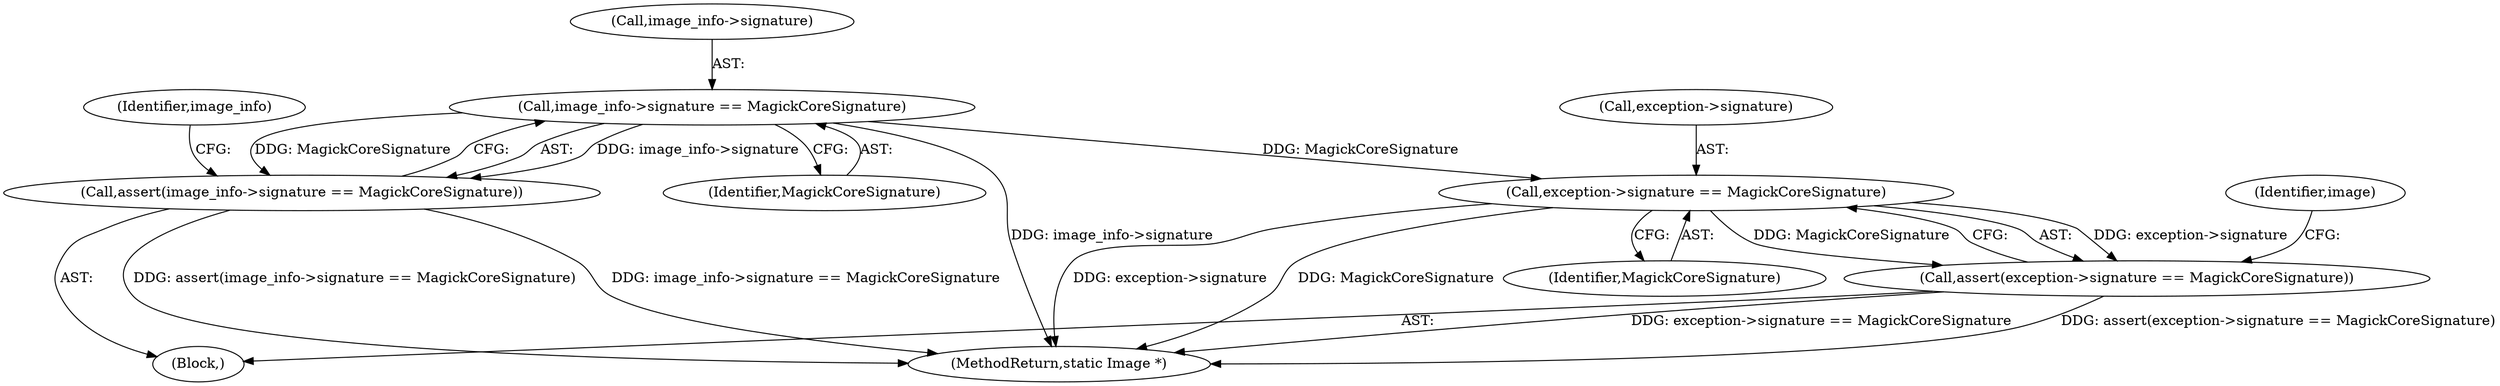 digraph "0_ImageMagick_4e914bbe371433f0590cefdf3bd5f3a5710069f9@pointer" {
"1000124" [label="(Call,image_info->signature == MagickCoreSignature)"];
"1000123" [label="(Call,assert(image_info->signature == MagickCoreSignature))"];
"1000151" [label="(Call,exception->signature == MagickCoreSignature)"];
"1000150" [label="(Call,assert(exception->signature == MagickCoreSignature))"];
"1000124" [label="(Call,image_info->signature == MagickCoreSignature)"];
"1000155" [label="(Identifier,MagickCoreSignature)"];
"1000157" [label="(Identifier,image)"];
"1000132" [label="(Identifier,image_info)"];
"1000152" [label="(Call,exception->signature)"];
"1000125" [label="(Call,image_info->signature)"];
"1000128" [label="(Identifier,MagickCoreSignature)"];
"1000150" [label="(Call,assert(exception->signature == MagickCoreSignature))"];
"1000106" [label="(Block,)"];
"1000151" [label="(Call,exception->signature == MagickCoreSignature)"];
"1000123" [label="(Call,assert(image_info->signature == MagickCoreSignature))"];
"1000542" [label="(MethodReturn,static Image *)"];
"1000124" -> "1000123"  [label="AST: "];
"1000124" -> "1000128"  [label="CFG: "];
"1000125" -> "1000124"  [label="AST: "];
"1000128" -> "1000124"  [label="AST: "];
"1000123" -> "1000124"  [label="CFG: "];
"1000124" -> "1000542"  [label="DDG: image_info->signature"];
"1000124" -> "1000123"  [label="DDG: image_info->signature"];
"1000124" -> "1000123"  [label="DDG: MagickCoreSignature"];
"1000124" -> "1000151"  [label="DDG: MagickCoreSignature"];
"1000123" -> "1000106"  [label="AST: "];
"1000132" -> "1000123"  [label="CFG: "];
"1000123" -> "1000542"  [label="DDG: assert(image_info->signature == MagickCoreSignature)"];
"1000123" -> "1000542"  [label="DDG: image_info->signature == MagickCoreSignature"];
"1000151" -> "1000150"  [label="AST: "];
"1000151" -> "1000155"  [label="CFG: "];
"1000152" -> "1000151"  [label="AST: "];
"1000155" -> "1000151"  [label="AST: "];
"1000150" -> "1000151"  [label="CFG: "];
"1000151" -> "1000542"  [label="DDG: exception->signature"];
"1000151" -> "1000542"  [label="DDG: MagickCoreSignature"];
"1000151" -> "1000150"  [label="DDG: exception->signature"];
"1000151" -> "1000150"  [label="DDG: MagickCoreSignature"];
"1000150" -> "1000106"  [label="AST: "];
"1000157" -> "1000150"  [label="CFG: "];
"1000150" -> "1000542"  [label="DDG: exception->signature == MagickCoreSignature"];
"1000150" -> "1000542"  [label="DDG: assert(exception->signature == MagickCoreSignature)"];
}

